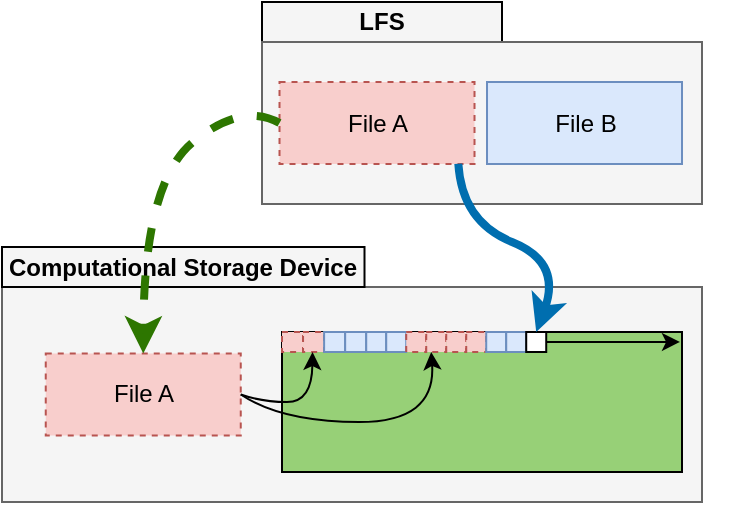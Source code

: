 <mxfile version="17.2.4" type="device"><diagram id="UtqFidSe_alC72zj-UNw" name="Page-1"><mxGraphModel dx="1449" dy="311" grid="1" gridSize="10" guides="1" tooltips="1" connect="1" arrows="1" fold="1" page="1" pageScale="1" pageWidth="850" pageHeight="1100" math="0" shadow="0"><root><mxCell id="0"/><mxCell id="1" parent="0"/><mxCell id="HYs-nhnnvZVYStpiPj8R-242" value="" style="rounded=0;whiteSpace=wrap;html=1;strokeColor=#666666;fontColor=#333333;fillColor=#F5F5F5;" vertex="1" parent="1"><mxGeometry x="-700" y="282.5" width="350" height="107.5" as="geometry"/></mxCell><mxCell id="HYs-nhnnvZVYStpiPj8R-243" value="Computational Storage Device" style="text;html=1;align=center;verticalAlign=middle;whiteSpace=wrap;rounded=0;strokeColor=#000000;fillColor=#F5F5F5;fontStyle=1;" vertex="1" parent="1"><mxGeometry x="-700" y="262.5" width="181.25" height="20" as="geometry"/></mxCell><mxCell id="ZvPtt9ZrUpYG3HBf_UZB-19" value="" style="group;fontSize=12;" parent="1" vertex="1" connectable="0"><mxGeometry x="-560" y="305" width="200" height="95" as="geometry"/></mxCell><mxCell id="ZvPtt9ZrUpYG3HBf_UZB-21" value="" style="rounded=0;whiteSpace=wrap;html=1;fillColor=#97D077;" parent="ZvPtt9ZrUpYG3HBf_UZB-19" vertex="1"><mxGeometry width="200" height="70" as="geometry"/></mxCell><mxCell id="ZvPtt9ZrUpYG3HBf_UZB-62" value="" style="rounded=0;whiteSpace=wrap;html=1;fillColor=#f8cecc;strokeColor=#b85450;dashed=1;" parent="ZvPtt9ZrUpYG3HBf_UZB-19" vertex="1"><mxGeometry width="10.526" height="10" as="geometry"/></mxCell><mxCell id="ZvPtt9ZrUpYG3HBf_UZB-63" value="" style="rounded=0;whiteSpace=wrap;html=1;fillColor=#f8cecc;strokeColor=#b85450;dashed=1;" parent="ZvPtt9ZrUpYG3HBf_UZB-19" vertex="1"><mxGeometry x="10.526" width="10.526" height="10" as="geometry"/></mxCell><mxCell id="ZvPtt9ZrUpYG3HBf_UZB-64" value="" style="rounded=0;whiteSpace=wrap;html=1;fillColor=#dae8fc;strokeColor=#6c8ebf;" parent="ZvPtt9ZrUpYG3HBf_UZB-19" vertex="1"><mxGeometry x="21.053" width="10.526" height="10" as="geometry"/></mxCell><mxCell id="ZvPtt9ZrUpYG3HBf_UZB-65" value="" style="rounded=0;whiteSpace=wrap;html=1;fillColor=#dae8fc;strokeColor=#6c8ebf;" parent="ZvPtt9ZrUpYG3HBf_UZB-19" vertex="1"><mxGeometry x="31.579" width="10.526" height="10" as="geometry"/></mxCell><mxCell id="HYs-nhnnvZVYStpiPj8R-190" value="" style="endArrow=classic;startArrow=none;html=1;rounded=0;fontFamily=Helvetica;fontSize=12;fontColor=#000000;startFill=0;entryX=0.995;entryY=0.071;entryDx=0;entryDy=0;entryPerimeter=0;" edge="1" parent="ZvPtt9ZrUpYG3HBf_UZB-19" source="ZvPtt9ZrUpYG3HBf_UZB-73" target="ZvPtt9ZrUpYG3HBf_UZB-21"><mxGeometry width="50" height="50" relative="1" as="geometry"><mxPoint x="230" y="25" as="sourcePoint"/><mxPoint x="190" y="5" as="targetPoint"/><Array as="points"/></mxGeometry></mxCell><mxCell id="ZvPtt9ZrUpYG3HBf_UZB-66" value="" style="rounded=0;whiteSpace=wrap;html=1;fillColor=#dae8fc;strokeColor=#6c8ebf;" parent="ZvPtt9ZrUpYG3HBf_UZB-19" vertex="1"><mxGeometry x="42.11" width="10" height="10" as="geometry"/></mxCell><mxCell id="ZvPtt9ZrUpYG3HBf_UZB-67" value="" style="rounded=0;whiteSpace=wrap;html=1;fillColor=#dae8fc;strokeColor=#6c8ebf;" parent="ZvPtt9ZrUpYG3HBf_UZB-19" vertex="1"><mxGeometry x="52.11" width="10" height="10" as="geometry"/></mxCell><mxCell id="ZvPtt9ZrUpYG3HBf_UZB-68" value="" style="rounded=0;whiteSpace=wrap;html=1;fillColor=#f8cecc;strokeColor=#b85450;dashed=1;" parent="ZvPtt9ZrUpYG3HBf_UZB-19" vertex="1"><mxGeometry x="62.11" width="10" height="10" as="geometry"/></mxCell><mxCell id="ZvPtt9ZrUpYG3HBf_UZB-69" value="" style="rounded=0;whiteSpace=wrap;html=1;fillColor=#f8cecc;strokeColor=#b85450;dashed=1;" parent="ZvPtt9ZrUpYG3HBf_UZB-19" vertex="1"><mxGeometry x="72.11" width="10" height="10" as="geometry"/></mxCell><mxCell id="ZvPtt9ZrUpYG3HBf_UZB-70" value="" style="rounded=0;whiteSpace=wrap;html=1;fillColor=#f8cecc;strokeColor=#b85450;dashed=1;" parent="ZvPtt9ZrUpYG3HBf_UZB-19" vertex="1"><mxGeometry x="82.11" width="10" height="10" as="geometry"/></mxCell><mxCell id="ZvPtt9ZrUpYG3HBf_UZB-71" value="" style="rounded=0;whiteSpace=wrap;html=1;fillColor=#f8cecc;strokeColor=#b85450;dashed=1;" parent="ZvPtt9ZrUpYG3HBf_UZB-19" vertex="1"><mxGeometry x="92.11" width="10" height="10" as="geometry"/></mxCell><mxCell id="ZvPtt9ZrUpYG3HBf_UZB-72" value="" style="rounded=0;whiteSpace=wrap;html=1;fillColor=#dae8fc;strokeColor=#6c8ebf;" parent="ZvPtt9ZrUpYG3HBf_UZB-19" vertex="1"><mxGeometry x="102.11" width="10" height="10" as="geometry"/></mxCell><mxCell id="ZvPtt9ZrUpYG3HBf_UZB-73" value="" style="rounded=0;whiteSpace=wrap;html=1;fillColor=#dae8fc;strokeColor=#6c8ebf;" parent="ZvPtt9ZrUpYG3HBf_UZB-19" vertex="1"><mxGeometry x="112.11" width="10" height="10" as="geometry"/></mxCell><mxCell id="HYs-nhnnvZVYStpiPj8R-307" value="" style="rounded=0;whiteSpace=wrap;html=1;" vertex="1" parent="ZvPtt9ZrUpYG3HBf_UZB-19"><mxGeometry x="122.11" width="10" height="10" as="geometry"/></mxCell><mxCell id="ZvPtt9ZrUpYG3HBf_UZB-22" value="" style="group;fontSize=12;" parent="1" vertex="1" connectable="0"><mxGeometry x="-560" y="295" width="230" height="70" as="geometry"/></mxCell><mxCell id="HYs-nhnnvZVYStpiPj8R-207" value="LFS" style="text;html=1;align=center;verticalAlign=middle;whiteSpace=wrap;rounded=0;strokeColor=#000000;fillColor=#F5F5F5;fontStyle=1;" vertex="1" parent="1"><mxGeometry x="-570" y="140" width="120" height="20" as="geometry"/></mxCell><mxCell id="HYs-nhnnvZVYStpiPj8R-219" value="" style="rounded=0;whiteSpace=wrap;html=1;fillColor=#FFFFFF;" vertex="1" parent="1"><mxGeometry x="-559.716" y="171" width="97.5" height="41" as="geometry"/></mxCell><mxCell id="HYs-nhnnvZVYStpiPj8R-206" value="" style="rounded=0;whiteSpace=wrap;html=1;strokeColor=#666666;fontColor=#333333;fillColor=#F5F5F5;verticalAlign=bottom;spacingBottom=8;" vertex="1" parent="1"><mxGeometry x="-570" y="160" width="220" height="81" as="geometry"/></mxCell><mxCell id="HYs-nhnnvZVYStpiPj8R-221" value="File A" style="rounded=0;whiteSpace=wrap;html=1;fillColor=#f8cecc;strokeColor=#b85450;dashed=1;" vertex="1" parent="1"><mxGeometry x="-561.246" y="180" width="97.5" height="41" as="geometry"/></mxCell><mxCell id="HYs-nhnnvZVYStpiPj8R-222" value="File B" style="rounded=0;whiteSpace=wrap;html=1;fillColor=#dae8fc;strokeColor=#6c8ebf;" vertex="1" parent="1"><mxGeometry x="-457.496" y="180" width="97.5" height="41" as="geometry"/></mxCell><mxCell id="HYs-nhnnvZVYStpiPj8R-269" value="File A" style="rounded=0;whiteSpace=wrap;html=1;fillColor=#f8cecc;strokeColor=#b85450;dashed=1;" vertex="1" parent="1"><mxGeometry x="-678.126" y="315.75" width="97.5" height="41" as="geometry"/></mxCell><mxCell id="HYs-nhnnvZVYStpiPj8R-270" value="" style="curved=1;endArrow=classic;html=1;rounded=0;exitX=1;exitY=0.5;exitDx=0;exitDy=0;entryX=0.5;entryY=0;entryDx=0;entryDy=0;" edge="1" parent="1" source="HYs-nhnnvZVYStpiPj8R-269"><mxGeometry width="50" height="50" relative="1" as="geometry"><mxPoint x="-540.033" y="240.713" as="sourcePoint"/><mxPoint x="-544.737" y="315" as="targetPoint"/><Array as="points"><mxPoint x="-570" y="340"/><mxPoint x="-545" y="340"/></Array></mxGeometry></mxCell><mxCell id="HYs-nhnnvZVYStpiPj8R-271" value="" style="curved=1;endArrow=classic;html=1;rounded=0;exitX=1;exitY=0.5;exitDx=0;exitDy=0;entryX=0.25;entryY=1;entryDx=0;entryDy=0;" edge="1" parent="1" source="HYs-nhnnvZVYStpiPj8R-269" target="ZvPtt9ZrUpYG3HBf_UZB-69"><mxGeometry width="50" height="50" relative="1" as="geometry"><mxPoint x="-582.496" y="346.25" as="sourcePoint"/><mxPoint x="-534.737" y="325" as="targetPoint"/><Array as="points"><mxPoint x="-560" y="350"/><mxPoint x="-483" y="350"/></Array></mxGeometry></mxCell><mxCell id="HYs-nhnnvZVYStpiPj8R-304" value="" style="curved=1;endArrow=classic;html=1;rounded=0;strokeWidth=4;fillColor=#1ba1e2;strokeColor=#006EAF;exitX=0.917;exitY=0.998;exitDx=0;exitDy=0;exitPerimeter=0;entryX=0.5;entryY=0;entryDx=0;entryDy=0;" edge="1" parent="1" source="HYs-nhnnvZVYStpiPj8R-221" target="HYs-nhnnvZVYStpiPj8R-307"><mxGeometry width="50" height="50" relative="1" as="geometry"><mxPoint x="-280" y="240" as="sourcePoint"/><mxPoint x="-270" y="390" as="targetPoint"/><Array as="points"><mxPoint x="-470" y="250"/><mxPoint x="-420" y="270"/></Array></mxGeometry></mxCell><mxCell id="HYs-nhnnvZVYStpiPj8R-308" value="" style="curved=1;endArrow=classic;html=1;rounded=0;strokeWidth=4;fillColor=#60a917;strokeColor=#2D7600;exitX=0;exitY=0.5;exitDx=0;exitDy=0;entryX=0.5;entryY=0;entryDx=0;entryDy=0;dashed=1;" edge="1" parent="1" source="HYs-nhnnvZVYStpiPj8R-221" target="HYs-nhnnvZVYStpiPj8R-269"><mxGeometry width="50" height="50" relative="1" as="geometry"><mxPoint x="-461.838" y="240.918" as="sourcePoint"/><mxPoint x="-422.89" y="315" as="targetPoint"/><Array as="points"><mxPoint x="-580" y="190"/><mxPoint x="-629" y="230"/></Array></mxGeometry></mxCell></root></mxGraphModel></diagram></mxfile>